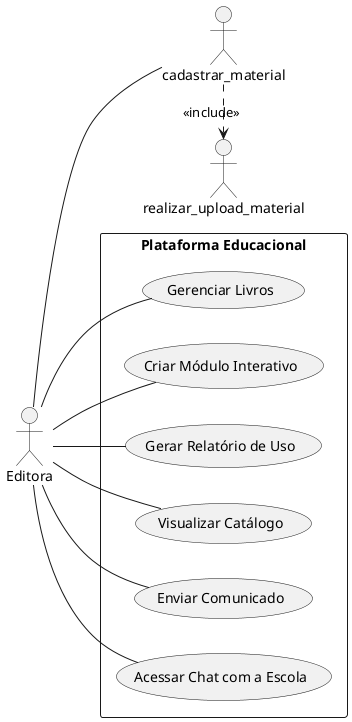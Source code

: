 @startuml

left to right direction
:Editora: as editora

rectangle "Plataforma Educacional"{
    (Gerenciar Livros) as gerenciar_livros
    (Criar Módulo Interativo) as criar_modulo_interativo

    (Gerar Relatório de Uso) as gerar_relatorio_uso
    (Visualizar Catálogo) as visualizar_catalogo
    (Enviar Comunicado) as enviar_comunicado
    (Acessar Chat com a Escola) as acessar_chat_escola
}

editora -- gerenciar_livros
editora -- criar_modulo_interativo
editora -- cadastrar_material
editora -- gerar_relatorio_uso
editora -- visualizar_catalogo
editora -- enviar_comunicado
editora -- acessar_chat_escola

cadastrar_material .> realizar_upload_material : <<include>>
@enduml